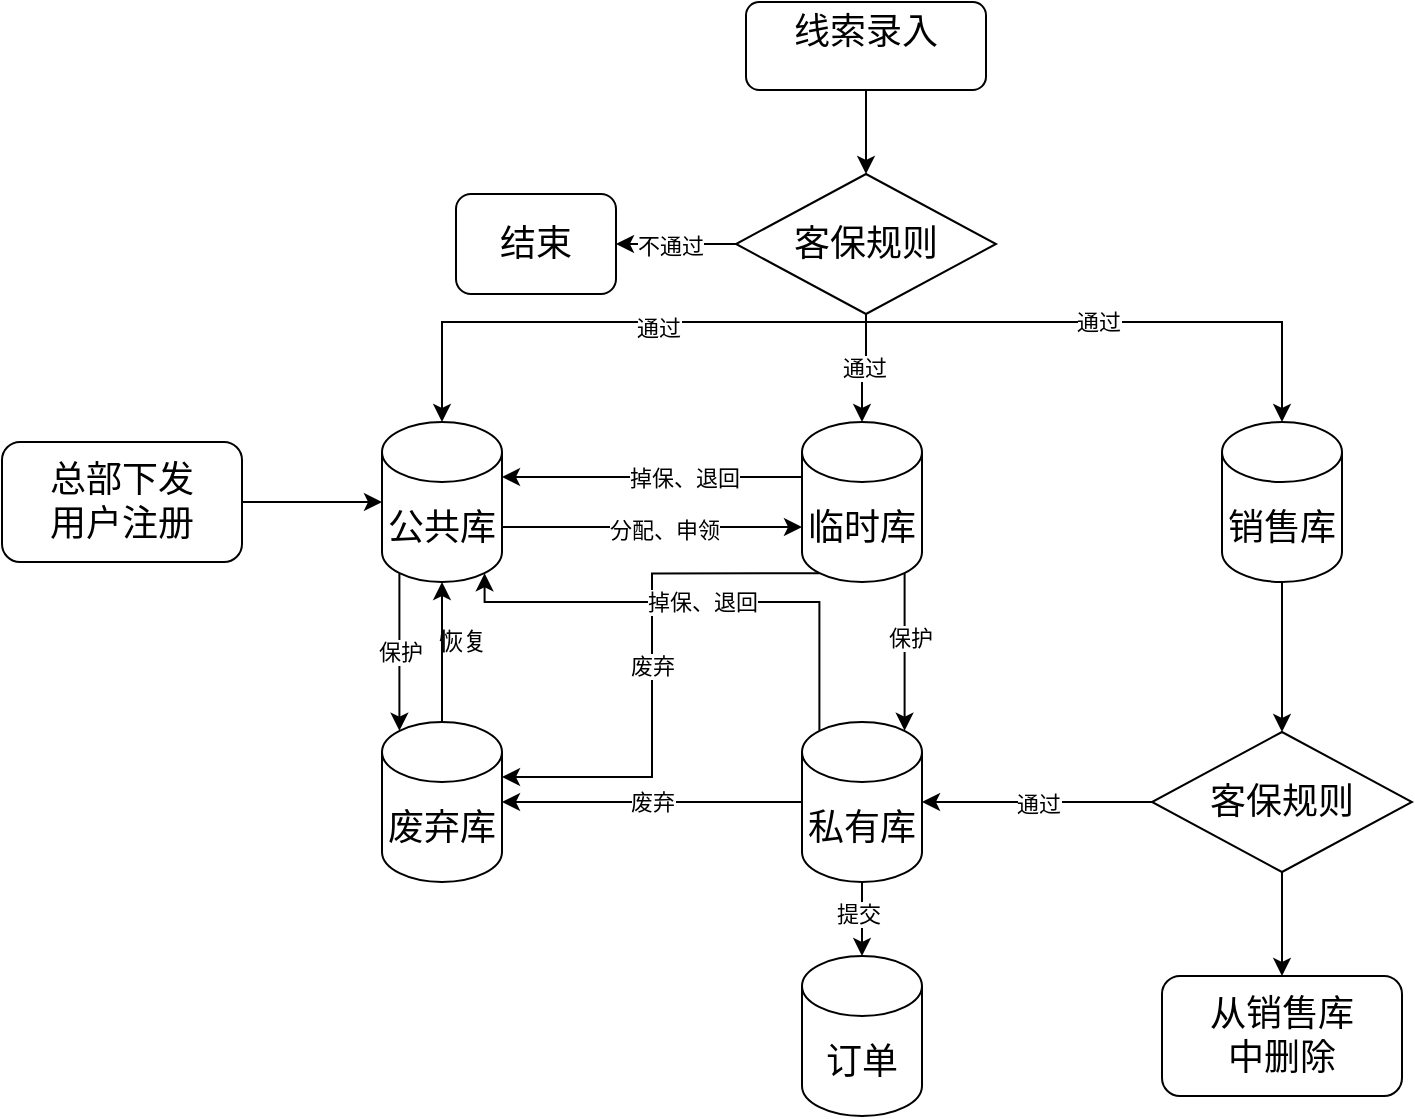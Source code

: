 <mxfile version="14.2.5" type="github">
  <diagram id="C5RBs43oDa-KdzZeNtuy" name="Page-1">
    <mxGraphModel dx="1704" dy="462" grid="1" gridSize="10" guides="1" tooltips="1" connect="1" arrows="1" fold="1" page="1" pageScale="1" pageWidth="827" pageHeight="1169" background="none" math="0" shadow="0">
      <root>
        <mxCell id="WIyWlLk6GJQsqaUBKTNV-0" />
        <mxCell id="WIyWlLk6GJQsqaUBKTNV-1" parent="WIyWlLk6GJQsqaUBKTNV-0" />
        <mxCell id="jUqd8RzEbhDObsrwQc3A-8" style="edgeStyle=orthogonalEdgeStyle;rounded=0;orthogonalLoop=1;jettySize=auto;html=1;exitX=0.5;exitY=1;exitDx=0;exitDy=0;entryX=0.5;entryY=0;entryDx=0;entryDy=0;" edge="1" parent="WIyWlLk6GJQsqaUBKTNV-1" source="WIyWlLk6GJQsqaUBKTNV-3" target="jUqd8RzEbhDObsrwQc3A-3">
          <mxGeometry relative="1" as="geometry" />
        </mxCell>
        <mxCell id="WIyWlLk6GJQsqaUBKTNV-3" value="&lt;div style=&quot;text-align: justify&quot;&gt;&lt;font style=&quot;font-size: 18px&quot;&gt;线索录入&lt;/font&gt;&lt;/div&gt;&lt;div style=&quot;text-align: justify&quot;&gt;&lt;br&gt;&lt;/div&gt;" style="rounded=1;whiteSpace=wrap;html=1;fontSize=12;glass=0;strokeWidth=1;shadow=0;align=center;" parent="WIyWlLk6GJQsqaUBKTNV-1" vertex="1">
          <mxGeometry x="182" y="160" width="120" height="44" as="geometry" />
        </mxCell>
        <mxCell id="jUqd8RzEbhDObsrwQc3A-54" style="edgeStyle=orthogonalEdgeStyle;rounded=0;orthogonalLoop=1;jettySize=auto;html=1;exitX=0.5;exitY=1;exitDx=0;exitDy=0;exitPerimeter=0;entryX=0.5;entryY=0;entryDx=0;entryDy=0;" edge="1" parent="WIyWlLk6GJQsqaUBKTNV-1" source="jUqd8RzEbhDObsrwQc3A-2" target="jUqd8RzEbhDObsrwQc3A-53">
          <mxGeometry relative="1" as="geometry" />
        </mxCell>
        <mxCell id="jUqd8RzEbhDObsrwQc3A-2" value="&lt;font style=&quot;font-size: 18px&quot;&gt;销售库&lt;/font&gt;" style="shape=cylinder3;whiteSpace=wrap;html=1;boundedLbl=1;backgroundOutline=1;size=15;" vertex="1" parent="WIyWlLk6GJQsqaUBKTNV-1">
          <mxGeometry x="420" y="370" width="60" height="80" as="geometry" />
        </mxCell>
        <mxCell id="jUqd8RzEbhDObsrwQc3A-11" value="通过" style="edgeStyle=orthogonalEdgeStyle;rounded=0;orthogonalLoop=1;jettySize=auto;html=1;entryX=0.5;entryY=0;entryDx=0;entryDy=0;entryPerimeter=0;" edge="1" parent="WIyWlLk6GJQsqaUBKTNV-1" source="jUqd8RzEbhDObsrwQc3A-3" target="jUqd8RzEbhDObsrwQc3A-4">
          <mxGeometry relative="1" as="geometry" />
        </mxCell>
        <mxCell id="jUqd8RzEbhDObsrwQc3A-13" style="edgeStyle=orthogonalEdgeStyle;rounded=0;orthogonalLoop=1;jettySize=auto;html=1;entryX=0.5;entryY=0;entryDx=0;entryDy=0;entryPerimeter=0;exitX=0.5;exitY=1;exitDx=0;exitDy=0;" edge="1" parent="WIyWlLk6GJQsqaUBKTNV-1" source="jUqd8RzEbhDObsrwQc3A-3" target="jUqd8RzEbhDObsrwQc3A-5">
          <mxGeometry relative="1" as="geometry">
            <Array as="points">
              <mxPoint x="242" y="320" />
              <mxPoint x="30" y="320" />
            </Array>
          </mxGeometry>
        </mxCell>
        <mxCell id="jUqd8RzEbhDObsrwQc3A-15" value="通过" style="edgeLabel;html=1;align=center;verticalAlign=middle;resizable=0;points=[];" vertex="1" connectable="0" parent="jUqd8RzEbhDObsrwQc3A-13">
          <mxGeometry x="-0.183" y="3" relative="1" as="geometry">
            <mxPoint as="offset" />
          </mxGeometry>
        </mxCell>
        <mxCell id="jUqd8RzEbhDObsrwQc3A-19" style="edgeStyle=orthogonalEdgeStyle;rounded=0;orthogonalLoop=1;jettySize=auto;html=1;entryX=1;entryY=0.5;entryDx=0;entryDy=0;" edge="1" parent="WIyWlLk6GJQsqaUBKTNV-1" source="jUqd8RzEbhDObsrwQc3A-3" target="jUqd8RzEbhDObsrwQc3A-18">
          <mxGeometry relative="1" as="geometry" />
        </mxCell>
        <mxCell id="jUqd8RzEbhDObsrwQc3A-61" value="不通过" style="edgeLabel;html=1;align=center;verticalAlign=middle;resizable=0;points=[];" vertex="1" connectable="0" parent="jUqd8RzEbhDObsrwQc3A-19">
          <mxGeometry x="0.1" y="1" relative="1" as="geometry">
            <mxPoint as="offset" />
          </mxGeometry>
        </mxCell>
        <mxCell id="jUqd8RzEbhDObsrwQc3A-21" style="edgeStyle=orthogonalEdgeStyle;rounded=0;orthogonalLoop=1;jettySize=auto;html=1;entryX=0.5;entryY=0;entryDx=0;entryDy=0;entryPerimeter=0;" edge="1" parent="WIyWlLk6GJQsqaUBKTNV-1" source="jUqd8RzEbhDObsrwQc3A-3" target="jUqd8RzEbhDObsrwQc3A-2">
          <mxGeometry relative="1" as="geometry">
            <Array as="points">
              <mxPoint x="242" y="320" />
              <mxPoint x="450" y="320" />
            </Array>
          </mxGeometry>
        </mxCell>
        <mxCell id="jUqd8RzEbhDObsrwQc3A-22" value="通过" style="edgeLabel;html=1;align=center;verticalAlign=middle;resizable=0;points=[];" vertex="1" connectable="0" parent="jUqd8RzEbhDObsrwQc3A-21">
          <mxGeometry x="-0.083" relative="1" as="geometry">
            <mxPoint as="offset" />
          </mxGeometry>
        </mxCell>
        <mxCell id="jUqd8RzEbhDObsrwQc3A-3" value="&lt;font style=&quot;font-size: 18px&quot;&gt;客保规则&lt;/font&gt;" style="rhombus;whiteSpace=wrap;html=1;" vertex="1" parent="WIyWlLk6GJQsqaUBKTNV-1">
          <mxGeometry x="177" y="246" width="130" height="70" as="geometry" />
        </mxCell>
        <mxCell id="jUqd8RzEbhDObsrwQc3A-31" style="edgeStyle=orthogonalEdgeStyle;rounded=0;orthogonalLoop=1;jettySize=auto;html=1;exitX=0;exitY=0;exitDx=0;exitDy=27.5;exitPerimeter=0;entryX=1;entryY=0;entryDx=0;entryDy=27.5;entryPerimeter=0;" edge="1" parent="WIyWlLk6GJQsqaUBKTNV-1" source="jUqd8RzEbhDObsrwQc3A-4" target="jUqd8RzEbhDObsrwQc3A-5">
          <mxGeometry relative="1" as="geometry" />
        </mxCell>
        <mxCell id="jUqd8RzEbhDObsrwQc3A-33" value="掉保、退回" style="edgeLabel;html=1;align=center;verticalAlign=middle;resizable=0;points=[];" vertex="1" connectable="0" parent="jUqd8RzEbhDObsrwQc3A-31">
          <mxGeometry x="-0.213" relative="1" as="geometry">
            <mxPoint as="offset" />
          </mxGeometry>
        </mxCell>
        <mxCell id="jUqd8RzEbhDObsrwQc3A-46" style="edgeStyle=orthogonalEdgeStyle;rounded=0;orthogonalLoop=1;jettySize=auto;html=1;exitX=0.855;exitY=1;exitDx=0;exitDy=-4.35;exitPerimeter=0;entryX=0.855;entryY=0;entryDx=0;entryDy=4.35;entryPerimeter=0;" edge="1" parent="WIyWlLk6GJQsqaUBKTNV-1" source="jUqd8RzEbhDObsrwQc3A-4" target="jUqd8RzEbhDObsrwQc3A-6">
          <mxGeometry relative="1" as="geometry" />
        </mxCell>
        <mxCell id="jUqd8RzEbhDObsrwQc3A-47" value="保护" style="edgeLabel;html=1;align=center;verticalAlign=middle;resizable=0;points=[];" vertex="1" connectable="0" parent="jUqd8RzEbhDObsrwQc3A-46">
          <mxGeometry x="-0.178" y="2" relative="1" as="geometry">
            <mxPoint as="offset" />
          </mxGeometry>
        </mxCell>
        <mxCell id="jUqd8RzEbhDObsrwQc3A-49" value="废弃" style="edgeStyle=orthogonalEdgeStyle;rounded=0;orthogonalLoop=1;jettySize=auto;html=1;exitX=0.145;exitY=1;exitDx=0;exitDy=-4.35;exitPerimeter=0;entryX=1;entryY=0;entryDx=0;entryDy=27.5;entryPerimeter=0;" edge="1" parent="WIyWlLk6GJQsqaUBKTNV-1" source="jUqd8RzEbhDObsrwQc3A-4" target="jUqd8RzEbhDObsrwQc3A-25">
          <mxGeometry relative="1" as="geometry" />
        </mxCell>
        <mxCell id="jUqd8RzEbhDObsrwQc3A-4" value="&lt;font style=&quot;font-size: 18px&quot;&gt;临时库&lt;/font&gt;" style="shape=cylinder3;whiteSpace=wrap;html=1;boundedLbl=1;backgroundOutline=1;size=15;" vertex="1" parent="WIyWlLk6GJQsqaUBKTNV-1">
          <mxGeometry x="210" y="370" width="60" height="80" as="geometry" />
        </mxCell>
        <mxCell id="jUqd8RzEbhDObsrwQc3A-32" style="edgeStyle=orthogonalEdgeStyle;rounded=0;orthogonalLoop=1;jettySize=auto;html=1;exitX=1;exitY=0;exitDx=0;exitDy=52.5;exitPerimeter=0;entryX=0;entryY=0;entryDx=0;entryDy=52.5;entryPerimeter=0;" edge="1" parent="WIyWlLk6GJQsqaUBKTNV-1" source="jUqd8RzEbhDObsrwQc3A-5" target="jUqd8RzEbhDObsrwQc3A-4">
          <mxGeometry relative="1" as="geometry" />
        </mxCell>
        <mxCell id="jUqd8RzEbhDObsrwQc3A-45" value="分配、申领" style="edgeLabel;html=1;align=center;verticalAlign=middle;resizable=0;points=[];" vertex="1" connectable="0" parent="jUqd8RzEbhDObsrwQc3A-32">
          <mxGeometry x="0.08" relative="1" as="geometry">
            <mxPoint y="1" as="offset" />
          </mxGeometry>
        </mxCell>
        <mxCell id="jUqd8RzEbhDObsrwQc3A-35" value="保护" style="edgeStyle=orthogonalEdgeStyle;rounded=0;orthogonalLoop=1;jettySize=auto;html=1;exitX=0.145;exitY=1;exitDx=0;exitDy=-4.35;exitPerimeter=0;entryX=0.145;entryY=0;entryDx=0;entryDy=4.35;entryPerimeter=0;" edge="1" parent="WIyWlLk6GJQsqaUBKTNV-1" source="jUqd8RzEbhDObsrwQc3A-5" target="jUqd8RzEbhDObsrwQc3A-25">
          <mxGeometry relative="1" as="geometry" />
        </mxCell>
        <mxCell id="jUqd8RzEbhDObsrwQc3A-5" value="&lt;font style=&quot;font-size: 18px&quot;&gt;公共库&lt;/font&gt;" style="shape=cylinder3;whiteSpace=wrap;html=1;boundedLbl=1;backgroundOutline=1;size=15;" vertex="1" parent="WIyWlLk6GJQsqaUBKTNV-1">
          <mxGeometry y="370" width="60" height="80" as="geometry" />
        </mxCell>
        <mxCell id="jUqd8RzEbhDObsrwQc3A-48" value="掉保、退回" style="edgeStyle=orthogonalEdgeStyle;rounded=0;orthogonalLoop=1;jettySize=auto;html=1;exitX=0.145;exitY=0;exitDx=0;exitDy=4.35;exitPerimeter=0;entryX=0.855;entryY=1;entryDx=0;entryDy=-4.35;entryPerimeter=0;" edge="1" parent="WIyWlLk6GJQsqaUBKTNV-1" source="jUqd8RzEbhDObsrwQc3A-6" target="jUqd8RzEbhDObsrwQc3A-5">
          <mxGeometry relative="1" as="geometry">
            <Array as="points">
              <mxPoint x="219" y="460" />
              <mxPoint x="51" y="460" />
            </Array>
          </mxGeometry>
        </mxCell>
        <mxCell id="jUqd8RzEbhDObsrwQc3A-50" value="废弃" style="edgeStyle=orthogonalEdgeStyle;rounded=0;orthogonalLoop=1;jettySize=auto;html=1;exitX=0;exitY=0.5;exitDx=0;exitDy=0;exitPerimeter=0;entryX=1;entryY=0.5;entryDx=0;entryDy=0;entryPerimeter=0;" edge="1" parent="WIyWlLk6GJQsqaUBKTNV-1" source="jUqd8RzEbhDObsrwQc3A-6" target="jUqd8RzEbhDObsrwQc3A-25">
          <mxGeometry relative="1" as="geometry" />
        </mxCell>
        <mxCell id="jUqd8RzEbhDObsrwQc3A-6" value="&lt;span style=&quot;font-size: 18px&quot;&gt;私有库&lt;/span&gt;" style="shape=cylinder3;whiteSpace=wrap;html=1;boundedLbl=1;backgroundOutline=1;size=15;" vertex="1" parent="WIyWlLk6GJQsqaUBKTNV-1">
          <mxGeometry x="210" y="520" width="60" height="80" as="geometry" />
        </mxCell>
        <mxCell id="jUqd8RzEbhDObsrwQc3A-18" value="&lt;font style=&quot;font-size: 18px&quot;&gt;结束&lt;/font&gt;" style="rounded=1;whiteSpace=wrap;html=1;" vertex="1" parent="WIyWlLk6GJQsqaUBKTNV-1">
          <mxGeometry x="37" y="256" width="80" height="50" as="geometry" />
        </mxCell>
        <mxCell id="jUqd8RzEbhDObsrwQc3A-43" style="edgeStyle=orthogonalEdgeStyle;rounded=0;orthogonalLoop=1;jettySize=auto;html=1;exitX=0.5;exitY=1;exitDx=0;exitDy=0;exitPerimeter=0;entryX=0.5;entryY=0;entryDx=0;entryDy=0;entryPerimeter=0;" edge="1" parent="WIyWlLk6GJQsqaUBKTNV-1" source="jUqd8RzEbhDObsrwQc3A-6" target="jUqd8RzEbhDObsrwQc3A-42">
          <mxGeometry relative="1" as="geometry" />
        </mxCell>
        <mxCell id="jUqd8RzEbhDObsrwQc3A-51" value="提交" style="edgeLabel;html=1;align=center;verticalAlign=middle;resizable=0;points=[];" vertex="1" connectable="0" parent="jUqd8RzEbhDObsrwQc3A-43">
          <mxGeometry x="-0.171" y="-2" relative="1" as="geometry">
            <mxPoint as="offset" />
          </mxGeometry>
        </mxCell>
        <mxCell id="jUqd8RzEbhDObsrwQc3A-52" value="" style="edgeStyle=orthogonalEdgeStyle;rounded=0;orthogonalLoop=1;jettySize=auto;html=1;exitX=0.5;exitY=0;exitDx=0;exitDy=0;exitPerimeter=0;entryX=0.5;entryY=1;entryDx=0;entryDy=0;entryPerimeter=0;" edge="1" parent="WIyWlLk6GJQsqaUBKTNV-1">
          <mxGeometry relative="1" as="geometry">
            <mxPoint x="30" y="520" as="sourcePoint" />
            <mxPoint x="30" y="450" as="targetPoint" />
            <Array as="points">
              <mxPoint x="30" y="490" />
              <mxPoint x="30" y="490" />
            </Array>
          </mxGeometry>
        </mxCell>
        <mxCell id="jUqd8RzEbhDObsrwQc3A-25" value="&lt;font style=&quot;font-size: 18px&quot;&gt;废弃库&lt;/font&gt;" style="shape=cylinder3;whiteSpace=wrap;html=1;boundedLbl=1;backgroundOutline=1;size=15;" vertex="1" parent="WIyWlLk6GJQsqaUBKTNV-1">
          <mxGeometry y="520" width="60" height="80" as="geometry" />
        </mxCell>
        <mxCell id="jUqd8RzEbhDObsrwQc3A-42" value="&lt;span style=&quot;font-size: 18px&quot;&gt;订单&lt;/span&gt;" style="shape=cylinder3;whiteSpace=wrap;html=1;boundedLbl=1;backgroundOutline=1;size=15;" vertex="1" parent="WIyWlLk6GJQsqaUBKTNV-1">
          <mxGeometry x="210" y="637" width="60" height="80" as="geometry" />
        </mxCell>
        <mxCell id="jUqd8RzEbhDObsrwQc3A-55" style="edgeStyle=orthogonalEdgeStyle;rounded=0;orthogonalLoop=1;jettySize=auto;html=1;exitX=0;exitY=0.5;exitDx=0;exitDy=0;entryX=1;entryY=0.5;entryDx=0;entryDy=0;entryPerimeter=0;" edge="1" parent="WIyWlLk6GJQsqaUBKTNV-1" source="jUqd8RzEbhDObsrwQc3A-53" target="jUqd8RzEbhDObsrwQc3A-6">
          <mxGeometry relative="1" as="geometry" />
        </mxCell>
        <mxCell id="jUqd8RzEbhDObsrwQc3A-57" value="通过" style="edgeLabel;html=1;align=center;verticalAlign=middle;resizable=0;points=[];" vertex="1" connectable="0" parent="jUqd8RzEbhDObsrwQc3A-55">
          <mxGeometry x="-0.009" y="1" relative="1" as="geometry">
            <mxPoint as="offset" />
          </mxGeometry>
        </mxCell>
        <mxCell id="jUqd8RzEbhDObsrwQc3A-63" style="edgeStyle=orthogonalEdgeStyle;rounded=0;orthogonalLoop=1;jettySize=auto;html=1;exitX=0.5;exitY=1;exitDx=0;exitDy=0;entryX=0.5;entryY=0;entryDx=0;entryDy=0;" edge="1" parent="WIyWlLk6GJQsqaUBKTNV-1" source="jUqd8RzEbhDObsrwQc3A-53" target="jUqd8RzEbhDObsrwQc3A-62">
          <mxGeometry relative="1" as="geometry" />
        </mxCell>
        <mxCell id="jUqd8RzEbhDObsrwQc3A-53" value="&lt;font style=&quot;font-size: 18px&quot;&gt;客保规则&lt;/font&gt;" style="rhombus;whiteSpace=wrap;html=1;" vertex="1" parent="WIyWlLk6GJQsqaUBKTNV-1">
          <mxGeometry x="385" y="525" width="130" height="70" as="geometry" />
        </mxCell>
        <mxCell id="jUqd8RzEbhDObsrwQc3A-58" value="恢复" style="text;html=1;align=center;verticalAlign=middle;resizable=0;points=[];autosize=1;" vertex="1" parent="WIyWlLk6GJQsqaUBKTNV-1">
          <mxGeometry x="20" y="470" width="40" height="20" as="geometry" />
        </mxCell>
        <mxCell id="jUqd8RzEbhDObsrwQc3A-60" style="edgeStyle=orthogonalEdgeStyle;rounded=0;orthogonalLoop=1;jettySize=auto;html=1;exitX=1;exitY=0.5;exitDx=0;exitDy=0;entryX=0;entryY=0.5;entryDx=0;entryDy=0;entryPerimeter=0;" edge="1" parent="WIyWlLk6GJQsqaUBKTNV-1" source="jUqd8RzEbhDObsrwQc3A-59" target="jUqd8RzEbhDObsrwQc3A-5">
          <mxGeometry relative="1" as="geometry" />
        </mxCell>
        <mxCell id="jUqd8RzEbhDObsrwQc3A-59" value="&lt;font style=&quot;font-size: 18px&quot;&gt;总部下发&lt;br&gt;用户注册&lt;/font&gt;" style="rounded=1;whiteSpace=wrap;html=1;" vertex="1" parent="WIyWlLk6GJQsqaUBKTNV-1">
          <mxGeometry x="-190" y="380" width="120" height="60" as="geometry" />
        </mxCell>
        <mxCell id="jUqd8RzEbhDObsrwQc3A-62" value="&lt;font style=&quot;font-size: 18px&quot;&gt;从销售库&lt;br&gt;中删除&lt;/font&gt;" style="rounded=1;whiteSpace=wrap;html=1;" vertex="1" parent="WIyWlLk6GJQsqaUBKTNV-1">
          <mxGeometry x="390" y="647" width="120" height="60" as="geometry" />
        </mxCell>
      </root>
    </mxGraphModel>
  </diagram>
</mxfile>
